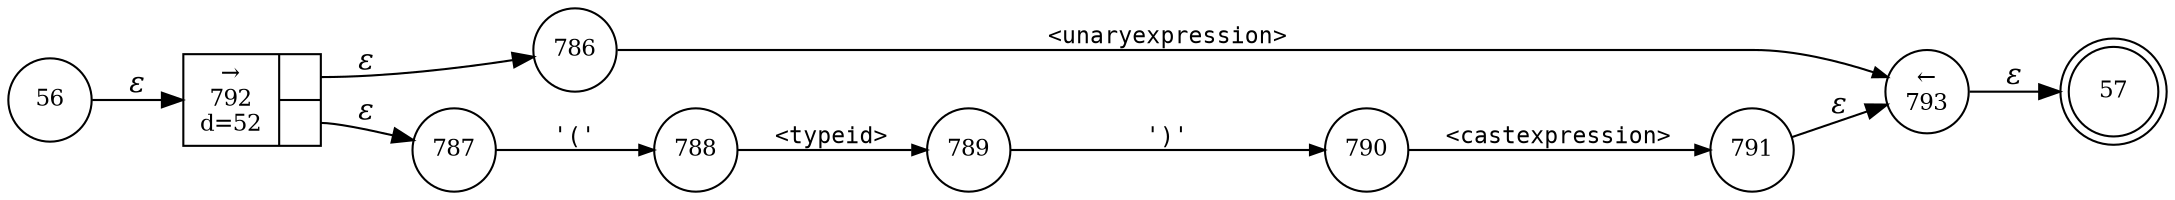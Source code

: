 digraph ATN {
rankdir=LR;
s57[fontsize=11, label="57", shape=doublecircle, fixedsize=true, width=.6];
s786[fontsize=11,label="786", shape=circle, fixedsize=true, width=.55, peripheries=1];
s787[fontsize=11,label="787", shape=circle, fixedsize=true, width=.55, peripheries=1];
s788[fontsize=11,label="788", shape=circle, fixedsize=true, width=.55, peripheries=1];
s789[fontsize=11,label="789", shape=circle, fixedsize=true, width=.55, peripheries=1];
s790[fontsize=11,label="790", shape=circle, fixedsize=true, width=.55, peripheries=1];
s791[fontsize=11,label="791", shape=circle, fixedsize=true, width=.55, peripheries=1];
s56[fontsize=11,label="56", shape=circle, fixedsize=true, width=.55, peripheries=1];
s792[fontsize=11,label="{&rarr;\n792\nd=52|{<p0>|<p1>}}", shape=record, fixedsize=false, peripheries=1];
s793[fontsize=11,label="&larr;\n793", shape=circle, fixedsize=true, width=.55, peripheries=1];
s56 -> s792 [fontname="Times-Italic", label="&epsilon;"];
s792:p0 -> s786 [fontname="Times-Italic", label="&epsilon;"];
s792:p1 -> s787 [fontname="Times-Italic", label="&epsilon;"];
s786 -> s793 [fontsize=11, fontname="Courier", arrowsize=.7, label = "<unaryexpression>", arrowhead = normal];
s787 -> s788 [fontsize=11, fontname="Courier", arrowsize=.7, label = "'('", arrowhead = normal];
s793 -> s57 [fontname="Times-Italic", label="&epsilon;"];
s788 -> s789 [fontsize=11, fontname="Courier", arrowsize=.7, label = "<typeid>", arrowhead = normal];
s789 -> s790 [fontsize=11, fontname="Courier", arrowsize=.7, label = "')'", arrowhead = normal];
s790 -> s791 [fontsize=11, fontname="Courier", arrowsize=.7, label = "<castexpression>", arrowhead = normal];
s791 -> s793 [fontname="Times-Italic", label="&epsilon;"];
}